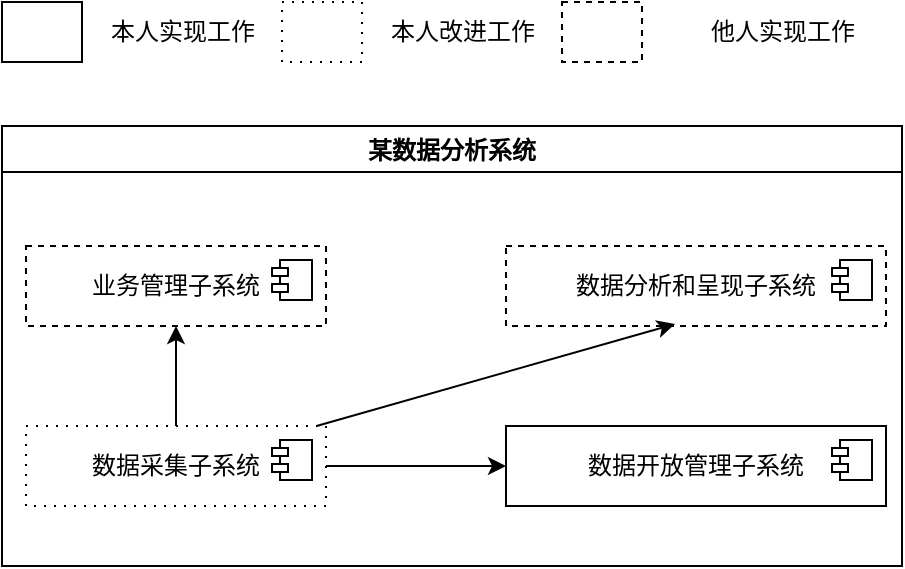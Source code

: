 <mxfile version="24.4.8" type="github">
  <diagram name="第 1 页" id="om_xFL3FP0TUHQnUX7Rq">
    <mxGraphModel dx="1562" dy="845" grid="1" gridSize="10" guides="1" tooltips="1" connect="1" arrows="1" fold="1" page="1" pageScale="1" pageWidth="827" pageHeight="1169" math="0" shadow="0">
      <root>
        <mxCell id="0" />
        <mxCell id="1" parent="0" />
        <mxCell id="UGk2gtRBXGAaHG7fekyU-1" value="某数据分析系统" style="swimlane;" parent="1" vertex="1">
          <mxGeometry x="350" y="330" width="450" height="220" as="geometry" />
        </mxCell>
        <mxCell id="cCB1hC_IqXYCNmVpfqmv-12" style="rounded=0;orthogonalLoop=1;jettySize=auto;html=1;entryX=0.5;entryY=1;entryDx=0;entryDy=0;" edge="1" parent="UGk2gtRBXGAaHG7fekyU-1" source="cCB1hC_IqXYCNmVpfqmv-1" target="cCB1hC_IqXYCNmVpfqmv-5">
          <mxGeometry relative="1" as="geometry" />
        </mxCell>
        <mxCell id="cCB1hC_IqXYCNmVpfqmv-14" style="edgeStyle=orthogonalEdgeStyle;rounded=0;orthogonalLoop=1;jettySize=auto;html=1;entryX=0;entryY=0.5;entryDx=0;entryDy=0;" edge="1" parent="UGk2gtRBXGAaHG7fekyU-1" source="cCB1hC_IqXYCNmVpfqmv-1" target="cCB1hC_IqXYCNmVpfqmv-9">
          <mxGeometry relative="1" as="geometry" />
        </mxCell>
        <mxCell id="cCB1hC_IqXYCNmVpfqmv-1" value="数据采集子系统" style="html=1;dropTarget=0;whiteSpace=wrap;dashed=1;dashPattern=1 4;" vertex="1" parent="UGk2gtRBXGAaHG7fekyU-1">
          <mxGeometry x="12" y="150" width="150" height="40" as="geometry" />
        </mxCell>
        <mxCell id="cCB1hC_IqXYCNmVpfqmv-2" value="" style="shape=module;jettyWidth=8;jettyHeight=4;" vertex="1" parent="cCB1hC_IqXYCNmVpfqmv-1">
          <mxGeometry x="1" width="20" height="20" relative="1" as="geometry">
            <mxPoint x="-27" y="7" as="offset" />
          </mxGeometry>
        </mxCell>
        <mxCell id="cCB1hC_IqXYCNmVpfqmv-5" value="业务管理子系统" style="html=1;dropTarget=0;whiteSpace=wrap;dashed=1;" vertex="1" parent="UGk2gtRBXGAaHG7fekyU-1">
          <mxGeometry x="12" y="60" width="150" height="40" as="geometry" />
        </mxCell>
        <mxCell id="cCB1hC_IqXYCNmVpfqmv-6" value="" style="shape=module;jettyWidth=8;jettyHeight=4;" vertex="1" parent="cCB1hC_IqXYCNmVpfqmv-5">
          <mxGeometry x="1" width="20" height="20" relative="1" as="geometry">
            <mxPoint x="-27" y="7" as="offset" />
          </mxGeometry>
        </mxCell>
        <mxCell id="cCB1hC_IqXYCNmVpfqmv-7" value="数据分析和呈现子系统" style="html=1;dropTarget=0;whiteSpace=wrap;dashed=1;" vertex="1" parent="UGk2gtRBXGAaHG7fekyU-1">
          <mxGeometry x="252" y="60" width="190" height="40" as="geometry" />
        </mxCell>
        <mxCell id="cCB1hC_IqXYCNmVpfqmv-8" value="" style="shape=module;jettyWidth=8;jettyHeight=4;" vertex="1" parent="cCB1hC_IqXYCNmVpfqmv-7">
          <mxGeometry x="1" width="20" height="20" relative="1" as="geometry">
            <mxPoint x="-27" y="7" as="offset" />
          </mxGeometry>
        </mxCell>
        <mxCell id="cCB1hC_IqXYCNmVpfqmv-9" value="数据开放管理子系统" style="html=1;dropTarget=0;whiteSpace=wrap;" vertex="1" parent="UGk2gtRBXGAaHG7fekyU-1">
          <mxGeometry x="252" y="150" width="190" height="40" as="geometry" />
        </mxCell>
        <mxCell id="cCB1hC_IqXYCNmVpfqmv-10" value="" style="shape=module;jettyWidth=8;jettyHeight=4;" vertex="1" parent="cCB1hC_IqXYCNmVpfqmv-9">
          <mxGeometry x="1" width="20" height="20" relative="1" as="geometry">
            <mxPoint x="-27" y="7" as="offset" />
          </mxGeometry>
        </mxCell>
        <mxCell id="cCB1hC_IqXYCNmVpfqmv-13" style="rounded=0;orthogonalLoop=1;jettySize=auto;html=1;entryX=0.445;entryY=0.975;entryDx=0;entryDy=0;entryPerimeter=0;" edge="1" parent="UGk2gtRBXGAaHG7fekyU-1" source="cCB1hC_IqXYCNmVpfqmv-1" target="cCB1hC_IqXYCNmVpfqmv-7">
          <mxGeometry relative="1" as="geometry" />
        </mxCell>
        <mxCell id="cCB1hC_IqXYCNmVpfqmv-15" value="" style="rounded=0;whiteSpace=wrap;html=1;" vertex="1" parent="1">
          <mxGeometry x="350" y="268" width="40" height="30" as="geometry" />
        </mxCell>
        <mxCell id="cCB1hC_IqXYCNmVpfqmv-16" value="" style="rounded=0;whiteSpace=wrap;html=1;dashed=1;dashPattern=1 4;" vertex="1" parent="1">
          <mxGeometry x="490" y="268" width="40" height="30" as="geometry" />
        </mxCell>
        <mxCell id="cCB1hC_IqXYCNmVpfqmv-17" value="本人实现工作" style="text;html=1;align=center;verticalAlign=middle;resizable=0;points=[];autosize=1;strokeColor=none;fillColor=none;" vertex="1" parent="1">
          <mxGeometry x="390" y="268" width="100" height="30" as="geometry" />
        </mxCell>
        <mxCell id="cCB1hC_IqXYCNmVpfqmv-18" value="本人改进工作" style="text;html=1;align=center;verticalAlign=middle;resizable=0;points=[];autosize=1;strokeColor=none;fillColor=none;" vertex="1" parent="1">
          <mxGeometry x="530" y="268" width="100" height="30" as="geometry" />
        </mxCell>
        <mxCell id="cCB1hC_IqXYCNmVpfqmv-19" value="" style="rounded=0;whiteSpace=wrap;html=1;dashed=1;" vertex="1" parent="1">
          <mxGeometry x="630" y="268" width="40" height="30" as="geometry" />
        </mxCell>
        <mxCell id="cCB1hC_IqXYCNmVpfqmv-20" value="他人实现工作" style="text;html=1;align=center;verticalAlign=middle;resizable=0;points=[];autosize=1;strokeColor=none;fillColor=none;" vertex="1" parent="1">
          <mxGeometry x="690" y="268" width="100" height="30" as="geometry" />
        </mxCell>
      </root>
    </mxGraphModel>
  </diagram>
</mxfile>
